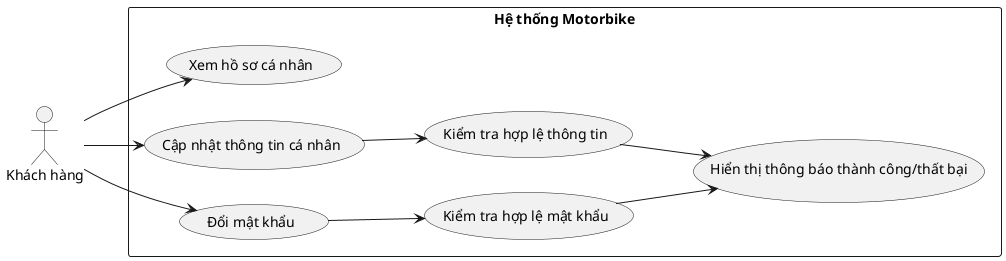 @startuml
left to right direction

actor "Khách hàng" as Customer

rectangle "Hệ thống Motorbike" {
    usecase "Xem hồ sơ cá nhân" as UC_ViewProfile
    usecase "Cập nhật thông tin cá nhân" as UC_UpdateProfile
    usecase "Đổi mật khẩu" as UC_ChangePassword
    usecase "Kiểm tra hợp lệ thông tin" as UC_ValidateInfo
    usecase "Kiểm tra hợp lệ mật khẩu" as UC_ValidatePassword
    usecase "Hiển thị thông báo thành công/thất bại" as UC_ShowMessage
}

Customer --> UC_ViewProfile
Customer --> UC_UpdateProfile
Customer --> UC_ChangePassword

UC_UpdateProfile --> UC_ValidateInfo
UC_ValidateInfo --> UC_ShowMessage

UC_ChangePassword --> UC_ValidatePassword
UC_ValidatePassword --> UC_ShowMessage

@enduml